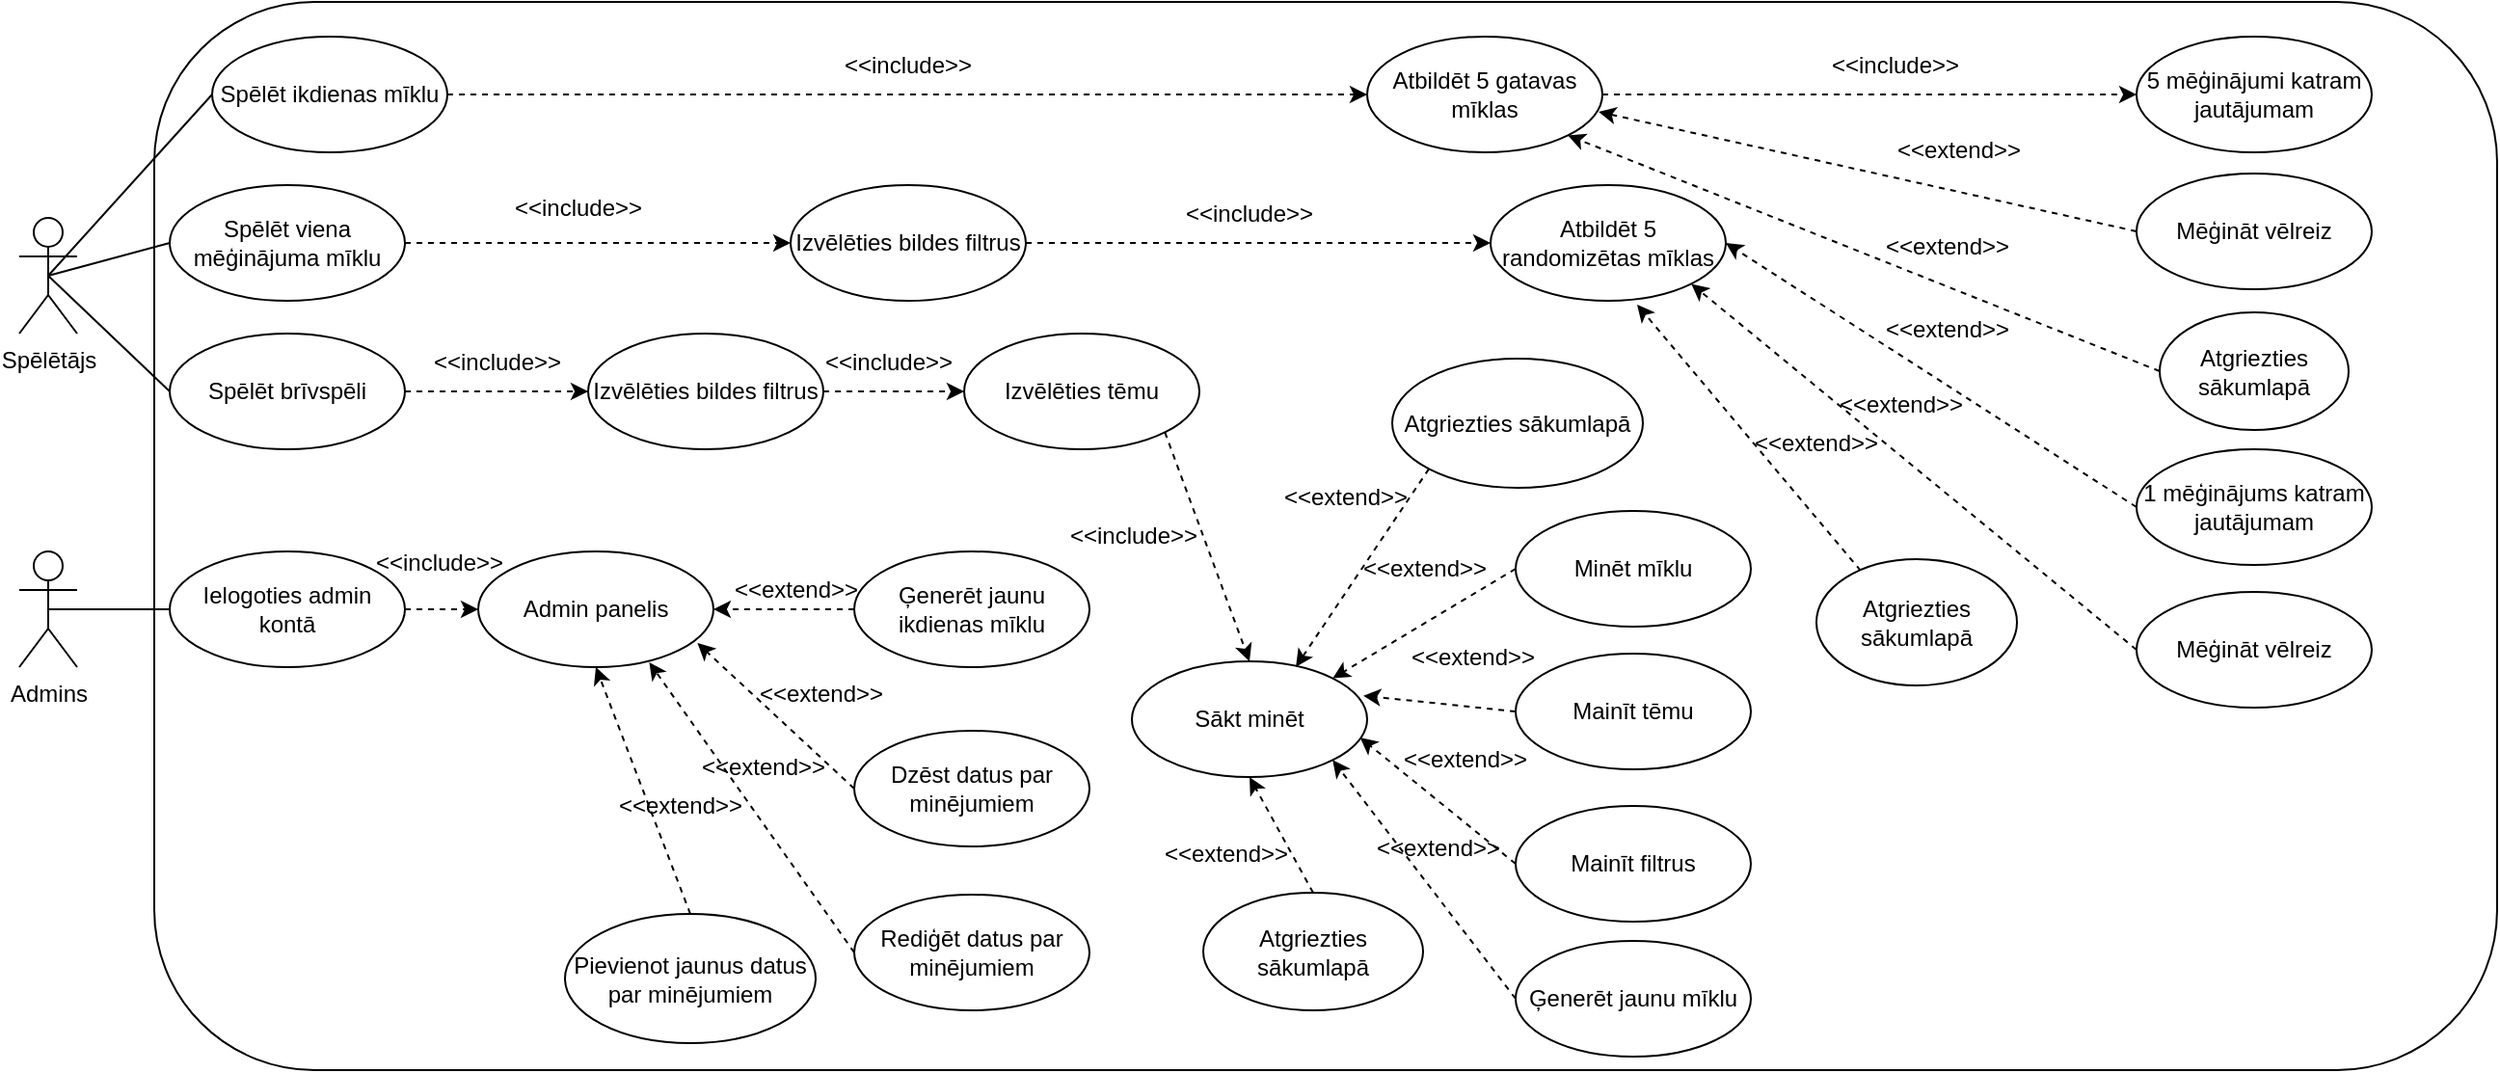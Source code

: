 <mxfile version="23.1.8" type="device">
  <diagram name="Page-1" id="7C-WFBa_drby8j5as7WV">
    <mxGraphModel dx="1304" dy="707" grid="0" gridSize="10" guides="1" tooltips="1" connect="1" arrows="1" fold="1" page="0" pageScale="1" pageWidth="850" pageHeight="1100" math="0" shadow="0">
      <root>
        <mxCell id="0" />
        <mxCell id="1" parent="0" />
        <mxCell id="gzTO_7dKEMfPrGxTYMJ8-1" value="Spēlētājs" style="shape=umlActor;verticalLabelPosition=bottom;verticalAlign=top;html=1;outlineConnect=0;" vertex="1" parent="1">
          <mxGeometry x="78" y="255" width="30" height="60" as="geometry" />
        </mxCell>
        <mxCell id="gzTO_7dKEMfPrGxTYMJ8-3" value="Admins" style="shape=umlActor;verticalLabelPosition=bottom;verticalAlign=top;html=1;outlineConnect=0;" vertex="1" parent="1">
          <mxGeometry x="78" y="428" width="30" height="60" as="geometry" />
        </mxCell>
        <mxCell id="gzTO_7dKEMfPrGxTYMJ8-5" value="" style="rounded=1;whiteSpace=wrap;html=1;" vertex="1" parent="1">
          <mxGeometry x="148" y="143" width="1215" height="554" as="geometry" />
        </mxCell>
        <mxCell id="gzTO_7dKEMfPrGxTYMJ8-31" style="edgeStyle=orthogonalEdgeStyle;rounded=0;orthogonalLoop=1;jettySize=auto;html=1;exitX=1;exitY=0.5;exitDx=0;exitDy=0;entryX=0;entryY=0.5;entryDx=0;entryDy=0;dashed=1;" edge="1" parent="1" source="gzTO_7dKEMfPrGxTYMJ8-12" target="gzTO_7dKEMfPrGxTYMJ8-30">
          <mxGeometry relative="1" as="geometry" />
        </mxCell>
        <mxCell id="gzTO_7dKEMfPrGxTYMJ8-12" value="Spēlēt viena mēģinājuma mīklu" style="ellipse;whiteSpace=wrap;html=1;" vertex="1" parent="1">
          <mxGeometry x="156" y="238" width="122" height="60" as="geometry" />
        </mxCell>
        <mxCell id="gzTO_7dKEMfPrGxTYMJ8-19" style="edgeStyle=orthogonalEdgeStyle;rounded=0;orthogonalLoop=1;jettySize=auto;html=1;exitX=1;exitY=0.5;exitDx=0;exitDy=0;entryX=0;entryY=0.5;entryDx=0;entryDy=0;dashed=1;" edge="1" parent="1" source="gzTO_7dKEMfPrGxTYMJ8-13" target="gzTO_7dKEMfPrGxTYMJ8-16">
          <mxGeometry relative="1" as="geometry" />
        </mxCell>
        <mxCell id="gzTO_7dKEMfPrGxTYMJ8-13" value="Spēlēt ikdienas mīklu" style="ellipse;whiteSpace=wrap;html=1;" vertex="1" parent="1">
          <mxGeometry x="178" y="161" width="122" height="60" as="geometry" />
        </mxCell>
        <mxCell id="gzTO_7dKEMfPrGxTYMJ8-14" value="Spēlēt brīvspēli" style="ellipse;whiteSpace=wrap;html=1;" vertex="1" parent="1">
          <mxGeometry x="156" y="315" width="122" height="60" as="geometry" />
        </mxCell>
        <mxCell id="gzTO_7dKEMfPrGxTYMJ8-15" value="Admin panelis" style="ellipse;whiteSpace=wrap;html=1;" vertex="1" parent="1">
          <mxGeometry x="316" y="428" width="122" height="60" as="geometry" />
        </mxCell>
        <mxCell id="gzTO_7dKEMfPrGxTYMJ8-20" style="edgeStyle=orthogonalEdgeStyle;rounded=0;orthogonalLoop=1;jettySize=auto;html=1;exitX=1;exitY=0.5;exitDx=0;exitDy=0;entryX=0;entryY=0.5;entryDx=0;entryDy=0;dashed=1;" edge="1" parent="1" source="gzTO_7dKEMfPrGxTYMJ8-16" target="gzTO_7dKEMfPrGxTYMJ8-17">
          <mxGeometry relative="1" as="geometry" />
        </mxCell>
        <mxCell id="gzTO_7dKEMfPrGxTYMJ8-16" value="Atbildēt 5 gatavas mīklas" style="ellipse;whiteSpace=wrap;html=1;" vertex="1" parent="1">
          <mxGeometry x="777" y="161" width="122" height="60" as="geometry" />
        </mxCell>
        <mxCell id="gzTO_7dKEMfPrGxTYMJ8-17" value="5 mēģinājumi katram jautājumam" style="ellipse;whiteSpace=wrap;html=1;" vertex="1" parent="1">
          <mxGeometry x="1176" y="161" width="122" height="60" as="geometry" />
        </mxCell>
        <mxCell id="gzTO_7dKEMfPrGxTYMJ8-21" style="rounded=0;orthogonalLoop=1;jettySize=auto;html=1;exitX=0;exitY=0.5;exitDx=0;exitDy=0;entryX=0.984;entryY=0.65;entryDx=0;entryDy=0;dashed=1;entryPerimeter=0;" edge="1" parent="1" source="gzTO_7dKEMfPrGxTYMJ8-18" target="gzTO_7dKEMfPrGxTYMJ8-16">
          <mxGeometry relative="1" as="geometry" />
        </mxCell>
        <mxCell id="gzTO_7dKEMfPrGxTYMJ8-18" value="Mēģināt vēlreiz" style="ellipse;whiteSpace=wrap;html=1;" vertex="1" parent="1">
          <mxGeometry x="1176" y="232" width="122" height="60" as="geometry" />
        </mxCell>
        <mxCell id="gzTO_7dKEMfPrGxTYMJ8-22" value="Atbildēt 5 randomizētas mīklas" style="ellipse;whiteSpace=wrap;html=1;" vertex="1" parent="1">
          <mxGeometry x="841" y="238" width="122" height="60" as="geometry" />
        </mxCell>
        <mxCell id="gzTO_7dKEMfPrGxTYMJ8-27" style="rounded=0;orthogonalLoop=1;jettySize=auto;html=1;exitX=0;exitY=0.5;exitDx=0;exitDy=0;entryX=1;entryY=0.5;entryDx=0;entryDy=0;dashed=1;" edge="1" parent="1" source="gzTO_7dKEMfPrGxTYMJ8-25" target="gzTO_7dKEMfPrGxTYMJ8-22">
          <mxGeometry relative="1" as="geometry" />
        </mxCell>
        <mxCell id="gzTO_7dKEMfPrGxTYMJ8-25" value="1 mēģinājums katram jautājumam" style="ellipse;whiteSpace=wrap;html=1;" vertex="1" parent="1">
          <mxGeometry x="1176" y="375" width="122" height="60" as="geometry" />
        </mxCell>
        <mxCell id="gzTO_7dKEMfPrGxTYMJ8-28" style="rounded=0;orthogonalLoop=1;jettySize=auto;html=1;exitX=0;exitY=0.5;exitDx=0;exitDy=0;entryX=1;entryY=1;entryDx=0;entryDy=0;dashed=1;" edge="1" parent="1" source="gzTO_7dKEMfPrGxTYMJ8-26" target="gzTO_7dKEMfPrGxTYMJ8-22">
          <mxGeometry relative="1" as="geometry" />
        </mxCell>
        <mxCell id="gzTO_7dKEMfPrGxTYMJ8-26" value="Mēģināt vēlreiz" style="ellipse;whiteSpace=wrap;html=1;" vertex="1" parent="1">
          <mxGeometry x="1176" y="449" width="122" height="60" as="geometry" />
        </mxCell>
        <mxCell id="gzTO_7dKEMfPrGxTYMJ8-32" style="edgeStyle=orthogonalEdgeStyle;rounded=0;orthogonalLoop=1;jettySize=auto;html=1;exitX=1;exitY=0.5;exitDx=0;exitDy=0;dashed=1;" edge="1" parent="1" source="gzTO_7dKEMfPrGxTYMJ8-30" target="gzTO_7dKEMfPrGxTYMJ8-22">
          <mxGeometry relative="1" as="geometry" />
        </mxCell>
        <mxCell id="gzTO_7dKEMfPrGxTYMJ8-30" value="Izvēlēties bildes filtrus" style="ellipse;whiteSpace=wrap;html=1;" vertex="1" parent="1">
          <mxGeometry x="478" y="238" width="122" height="60" as="geometry" />
        </mxCell>
        <mxCell id="gzTO_7dKEMfPrGxTYMJ8-33" style="edgeStyle=orthogonalEdgeStyle;rounded=0;orthogonalLoop=1;jettySize=auto;html=1;exitX=1;exitY=0.5;exitDx=0;exitDy=0;entryX=0;entryY=0.5;entryDx=0;entryDy=0;dashed=1;" edge="1" parent="1" target="gzTO_7dKEMfPrGxTYMJ8-36" source="gzTO_7dKEMfPrGxTYMJ8-14">
          <mxGeometry relative="1" as="geometry">
            <mxPoint x="300" y="345" as="sourcePoint" />
          </mxGeometry>
        </mxCell>
        <mxCell id="gzTO_7dKEMfPrGxTYMJ8-46" style="rounded=0;orthogonalLoop=1;jettySize=auto;html=1;exitX=1;exitY=1;exitDx=0;exitDy=0;entryX=0.5;entryY=0;entryDx=0;entryDy=0;dashed=1;" edge="1" parent="1" source="gzTO_7dKEMfPrGxTYMJ8-34" target="gzTO_7dKEMfPrGxTYMJ8-45">
          <mxGeometry relative="1" as="geometry" />
        </mxCell>
        <mxCell id="gzTO_7dKEMfPrGxTYMJ8-34" value="Izvēlēties tēmu" style="ellipse;whiteSpace=wrap;html=1;" vertex="1" parent="1">
          <mxGeometry x="568" y="315" width="122" height="60" as="geometry" />
        </mxCell>
        <mxCell id="gzTO_7dKEMfPrGxTYMJ8-35" style="edgeStyle=orthogonalEdgeStyle;rounded=0;orthogonalLoop=1;jettySize=auto;html=1;exitX=1;exitY=0.5;exitDx=0;exitDy=0;dashed=1;" edge="1" parent="1" source="gzTO_7dKEMfPrGxTYMJ8-36" target="gzTO_7dKEMfPrGxTYMJ8-34">
          <mxGeometry relative="1" as="geometry" />
        </mxCell>
        <mxCell id="gzTO_7dKEMfPrGxTYMJ8-36" value="Izvēlēties bildes filtrus" style="ellipse;whiteSpace=wrap;html=1;" vertex="1" parent="1">
          <mxGeometry x="373" y="315" width="122" height="60" as="geometry" />
        </mxCell>
        <mxCell id="gzTO_7dKEMfPrGxTYMJ8-47" style="rounded=0;orthogonalLoop=1;jettySize=auto;html=1;exitX=0;exitY=0.5;exitDx=0;exitDy=0;entryX=1;entryY=0;entryDx=0;entryDy=0;dashed=1;" edge="1" parent="1" source="gzTO_7dKEMfPrGxTYMJ8-37" target="gzTO_7dKEMfPrGxTYMJ8-45">
          <mxGeometry relative="1" as="geometry" />
        </mxCell>
        <mxCell id="gzTO_7dKEMfPrGxTYMJ8-37" value="Minēt mīklu" style="ellipse;whiteSpace=wrap;html=1;" vertex="1" parent="1">
          <mxGeometry x="854" y="407" width="122" height="60" as="geometry" />
        </mxCell>
        <mxCell id="gzTO_7dKEMfPrGxTYMJ8-48" style="rounded=0;orthogonalLoop=1;jettySize=auto;html=1;exitX=0;exitY=0.5;exitDx=0;exitDy=0;entryX=0.984;entryY=0.297;entryDx=0;entryDy=0;dashed=1;entryPerimeter=0;" edge="1" parent="1" source="gzTO_7dKEMfPrGxTYMJ8-39" target="gzTO_7dKEMfPrGxTYMJ8-45">
          <mxGeometry relative="1" as="geometry" />
        </mxCell>
        <mxCell id="gzTO_7dKEMfPrGxTYMJ8-39" value="Mainīt tēmu" style="ellipse;whiteSpace=wrap;html=1;" vertex="1" parent="1">
          <mxGeometry x="854" y="481" width="122" height="60" as="geometry" />
        </mxCell>
        <mxCell id="gzTO_7dKEMfPrGxTYMJ8-49" style="rounded=0;orthogonalLoop=1;jettySize=auto;html=1;exitX=0;exitY=0.5;exitDx=0;exitDy=0;entryX=0.97;entryY=0.658;entryDx=0;entryDy=0;dashed=1;entryPerimeter=0;" edge="1" parent="1" source="gzTO_7dKEMfPrGxTYMJ8-41" target="gzTO_7dKEMfPrGxTYMJ8-45">
          <mxGeometry relative="1" as="geometry" />
        </mxCell>
        <mxCell id="gzTO_7dKEMfPrGxTYMJ8-41" value="Mainīt filtrus" style="ellipse;whiteSpace=wrap;html=1;" vertex="1" parent="1">
          <mxGeometry x="854" y="560" width="122" height="60" as="geometry" />
        </mxCell>
        <mxCell id="gzTO_7dKEMfPrGxTYMJ8-50" style="rounded=0;orthogonalLoop=1;jettySize=auto;html=1;exitX=0;exitY=0.5;exitDx=0;exitDy=0;entryX=1;entryY=1;entryDx=0;entryDy=0;dashed=1;" edge="1" parent="1" source="gzTO_7dKEMfPrGxTYMJ8-42" target="gzTO_7dKEMfPrGxTYMJ8-45">
          <mxGeometry relative="1" as="geometry" />
        </mxCell>
        <mxCell id="gzTO_7dKEMfPrGxTYMJ8-42" value="Ģenerēt jaunu mīklu" style="ellipse;whiteSpace=wrap;html=1;" vertex="1" parent="1">
          <mxGeometry x="854" y="630" width="122" height="60" as="geometry" />
        </mxCell>
        <mxCell id="gzTO_7dKEMfPrGxTYMJ8-45" value="Sākt minēt" style="ellipse;whiteSpace=wrap;html=1;" vertex="1" parent="1">
          <mxGeometry x="655" y="485" width="122" height="60" as="geometry" />
        </mxCell>
        <mxCell id="gzTO_7dKEMfPrGxTYMJ8-54" style="rounded=0;orthogonalLoop=1;jettySize=auto;html=1;exitX=0;exitY=0.5;exitDx=0;exitDy=0;entryX=1;entryY=0.5;entryDx=0;entryDy=0;dashed=1;" edge="1" parent="1" source="gzTO_7dKEMfPrGxTYMJ8-51" target="gzTO_7dKEMfPrGxTYMJ8-15">
          <mxGeometry relative="1" as="geometry" />
        </mxCell>
        <mxCell id="gzTO_7dKEMfPrGxTYMJ8-51" value="Ģenerēt jaunu ikdienas mīklu" style="ellipse;whiteSpace=wrap;html=1;" vertex="1" parent="1">
          <mxGeometry x="511" y="428" width="122" height="60" as="geometry" />
        </mxCell>
        <mxCell id="gzTO_7dKEMfPrGxTYMJ8-55" style="rounded=0;orthogonalLoop=1;jettySize=auto;html=1;exitX=0;exitY=0.5;exitDx=0;exitDy=0;entryX=0.932;entryY=0.792;entryDx=0;entryDy=0;dashed=1;entryPerimeter=0;" edge="1" parent="1" source="gzTO_7dKEMfPrGxTYMJ8-52" target="gzTO_7dKEMfPrGxTYMJ8-15">
          <mxGeometry relative="1" as="geometry" />
        </mxCell>
        <mxCell id="gzTO_7dKEMfPrGxTYMJ8-52" value="Dzēst datus par minējumiem" style="ellipse;whiteSpace=wrap;html=1;" vertex="1" parent="1">
          <mxGeometry x="511" y="521" width="122" height="60" as="geometry" />
        </mxCell>
        <mxCell id="gzTO_7dKEMfPrGxTYMJ8-56" style="rounded=0;orthogonalLoop=1;jettySize=auto;html=1;exitX=0;exitY=0.5;exitDx=0;exitDy=0;entryX=0.727;entryY=0.958;entryDx=0;entryDy=0;dashed=1;entryPerimeter=0;" edge="1" parent="1" source="gzTO_7dKEMfPrGxTYMJ8-53" target="gzTO_7dKEMfPrGxTYMJ8-15">
          <mxGeometry relative="1" as="geometry" />
        </mxCell>
        <mxCell id="gzTO_7dKEMfPrGxTYMJ8-53" value="Rediģēt datus par minējumiem" style="ellipse;whiteSpace=wrap;html=1;" vertex="1" parent="1">
          <mxGeometry x="511" y="606" width="122" height="60" as="geometry" />
        </mxCell>
        <mxCell id="gzTO_7dKEMfPrGxTYMJ8-58" style="rounded=0;orthogonalLoop=1;jettySize=auto;html=1;exitX=0.5;exitY=0;exitDx=0;exitDy=0;entryX=0.5;entryY=1;entryDx=0;entryDy=0;dashed=1;" edge="1" parent="1" source="gzTO_7dKEMfPrGxTYMJ8-57" target="gzTO_7dKEMfPrGxTYMJ8-15">
          <mxGeometry relative="1" as="geometry" />
        </mxCell>
        <mxCell id="gzTO_7dKEMfPrGxTYMJ8-57" value="Pievienot jaunus datus par minējumiem" style="ellipse;whiteSpace=wrap;html=1;" vertex="1" parent="1">
          <mxGeometry x="361" y="616" width="130" height="67" as="geometry" />
        </mxCell>
        <mxCell id="gzTO_7dKEMfPrGxTYMJ8-61" style="rounded=0;orthogonalLoop=1;jettySize=auto;html=1;exitX=0.5;exitY=0;exitDx=0;exitDy=0;entryX=0.5;entryY=1;entryDx=0;entryDy=0;dashed=1;" edge="1" parent="1" source="gzTO_7dKEMfPrGxTYMJ8-60" target="gzTO_7dKEMfPrGxTYMJ8-45">
          <mxGeometry relative="1" as="geometry" />
        </mxCell>
        <mxCell id="gzTO_7dKEMfPrGxTYMJ8-60" value="Atgriezties sākumlapā" style="ellipse;whiteSpace=wrap;html=1;" vertex="1" parent="1">
          <mxGeometry x="692" y="605" width="114" height="61" as="geometry" />
        </mxCell>
        <mxCell id="gzTO_7dKEMfPrGxTYMJ8-62" value="Atgriezties sākumlapā" style="ellipse;whiteSpace=wrap;html=1;" vertex="1" parent="1">
          <mxGeometry x="790" y="328" width="130" height="67" as="geometry" />
        </mxCell>
        <mxCell id="gzTO_7dKEMfPrGxTYMJ8-63" style="rounded=0;orthogonalLoop=1;jettySize=auto;html=1;exitX=0;exitY=1;exitDx=0;exitDy=0;entryX=0.697;entryY=0.047;entryDx=0;entryDy=0;entryPerimeter=0;dashed=1;" edge="1" parent="1" source="gzTO_7dKEMfPrGxTYMJ8-62" target="gzTO_7dKEMfPrGxTYMJ8-45">
          <mxGeometry relative="1" as="geometry" />
        </mxCell>
        <mxCell id="gzTO_7dKEMfPrGxTYMJ8-66" style="rounded=0;orthogonalLoop=1;jettySize=auto;html=1;exitX=0.221;exitY=0.092;exitDx=0;exitDy=0;entryX=0.623;entryY=1.033;entryDx=0;entryDy=0;dashed=1;exitPerimeter=0;entryPerimeter=0;" edge="1" parent="1" source="gzTO_7dKEMfPrGxTYMJ8-65" target="gzTO_7dKEMfPrGxTYMJ8-22">
          <mxGeometry relative="1" as="geometry" />
        </mxCell>
        <mxCell id="gzTO_7dKEMfPrGxTYMJ8-65" value="Atgriezties sākumlapā" style="ellipse;whiteSpace=wrap;html=1;" vertex="1" parent="1">
          <mxGeometry x="1010" y="432" width="104" height="65.5" as="geometry" />
        </mxCell>
        <mxCell id="gzTO_7dKEMfPrGxTYMJ8-67" value="Atgriezties sākumlapā" style="ellipse;whiteSpace=wrap;html=1;" vertex="1" parent="1">
          <mxGeometry x="1188" y="304" width="98" height="61" as="geometry" />
        </mxCell>
        <mxCell id="gzTO_7dKEMfPrGxTYMJ8-68" style="rounded=0;orthogonalLoop=1;jettySize=auto;html=1;exitX=0;exitY=0.5;exitDx=0;exitDy=0;entryX=1;entryY=1;entryDx=0;entryDy=0;dashed=1;" edge="1" parent="1" source="gzTO_7dKEMfPrGxTYMJ8-67" target="gzTO_7dKEMfPrGxTYMJ8-16">
          <mxGeometry relative="1" as="geometry" />
        </mxCell>
        <mxCell id="gzTO_7dKEMfPrGxTYMJ8-70" value="&amp;lt;&amp;lt;include&amp;gt;&amp;gt;" style="text;html=1;align=center;verticalAlign=middle;whiteSpace=wrap;rounded=0;" vertex="1" parent="1">
          <mxGeometry x="509" y="161" width="60" height="30" as="geometry" />
        </mxCell>
        <mxCell id="gzTO_7dKEMfPrGxTYMJ8-71" value="&amp;lt;&amp;lt;include&amp;gt;&amp;gt;" style="text;html=1;align=center;verticalAlign=middle;whiteSpace=wrap;rounded=0;" vertex="1" parent="1">
          <mxGeometry x="338" y="235" width="60" height="30" as="geometry" />
        </mxCell>
        <mxCell id="gzTO_7dKEMfPrGxTYMJ8-72" value="&amp;lt;&amp;lt;include&amp;gt;&amp;gt;" style="text;html=1;align=center;verticalAlign=middle;whiteSpace=wrap;rounded=0;" vertex="1" parent="1">
          <mxGeometry x="686" y="238" width="60" height="30" as="geometry" />
        </mxCell>
        <mxCell id="gzTO_7dKEMfPrGxTYMJ8-73" value="&amp;lt;&amp;lt;include&amp;gt;&amp;gt;" style="text;html=1;align=center;verticalAlign=middle;whiteSpace=wrap;rounded=0;" vertex="1" parent="1">
          <mxGeometry x="296" y="315" width="60" height="30" as="geometry" />
        </mxCell>
        <mxCell id="gzTO_7dKEMfPrGxTYMJ8-74" value="&amp;lt;&amp;lt;include&amp;gt;&amp;gt;" style="text;html=1;align=center;verticalAlign=middle;whiteSpace=wrap;rounded=0;" vertex="1" parent="1">
          <mxGeometry x="499" y="315" width="60" height="30" as="geometry" />
        </mxCell>
        <mxCell id="gzTO_7dKEMfPrGxTYMJ8-75" value="&amp;lt;&amp;lt;include&amp;gt;&amp;gt;" style="text;html=1;align=center;verticalAlign=middle;whiteSpace=wrap;rounded=0;" vertex="1" parent="1">
          <mxGeometry x="626" y="405" width="60" height="30" as="geometry" />
        </mxCell>
        <mxCell id="gzTO_7dKEMfPrGxTYMJ8-76" value="&amp;lt;&amp;lt;include&amp;gt;&amp;gt;" style="text;html=1;align=center;verticalAlign=middle;whiteSpace=wrap;rounded=0;" vertex="1" parent="1">
          <mxGeometry x="1021" y="161" width="60" height="30" as="geometry" />
        </mxCell>
        <mxCell id="gzTO_7dKEMfPrGxTYMJ8-77" value="&amp;lt;&amp;lt;extend&amp;gt;&amp;gt;" style="text;html=1;align=center;verticalAlign=middle;whiteSpace=wrap;rounded=0;" vertex="1" parent="1">
          <mxGeometry x="1054" y="205" width="60" height="30" as="geometry" />
        </mxCell>
        <mxCell id="gzTO_7dKEMfPrGxTYMJ8-78" value="&amp;lt;&amp;lt;extend&amp;gt;&amp;gt;" style="text;html=1;align=center;verticalAlign=middle;whiteSpace=wrap;rounded=0;" vertex="1" parent="1">
          <mxGeometry x="1048" y="255" width="60" height="30" as="geometry" />
        </mxCell>
        <mxCell id="gzTO_7dKEMfPrGxTYMJ8-79" value="&amp;lt;&amp;lt;extend&amp;gt;&amp;gt;" style="text;html=1;align=center;verticalAlign=middle;whiteSpace=wrap;rounded=0;" vertex="1" parent="1">
          <mxGeometry x="1048" y="298" width="60" height="30" as="geometry" />
        </mxCell>
        <mxCell id="gzTO_7dKEMfPrGxTYMJ8-80" value="&amp;lt;&amp;lt;extend&amp;gt;&amp;gt;" style="text;html=1;align=center;verticalAlign=middle;whiteSpace=wrap;rounded=0;" vertex="1" parent="1">
          <mxGeometry x="1024" y="337" width="60" height="30" as="geometry" />
        </mxCell>
        <mxCell id="gzTO_7dKEMfPrGxTYMJ8-81" value="&amp;lt;&amp;lt;extend&amp;gt;&amp;gt;" style="text;html=1;align=center;verticalAlign=middle;whiteSpace=wrap;rounded=0;" vertex="1" parent="1">
          <mxGeometry x="980" y="357" width="60" height="30" as="geometry" />
        </mxCell>
        <mxCell id="gzTO_7dKEMfPrGxTYMJ8-82" value="&amp;lt;&amp;lt;extend&amp;gt;&amp;gt;" style="text;html=1;align=center;verticalAlign=middle;whiteSpace=wrap;rounded=0;" vertex="1" parent="1">
          <mxGeometry x="736" y="385" width="60" height="30" as="geometry" />
        </mxCell>
        <mxCell id="gzTO_7dKEMfPrGxTYMJ8-83" value="&amp;lt;&amp;lt;extend&amp;gt;&amp;gt;" style="text;html=1;align=center;verticalAlign=middle;whiteSpace=wrap;rounded=0;" vertex="1" parent="1">
          <mxGeometry x="777" y="422" width="60" height="30" as="geometry" />
        </mxCell>
        <mxCell id="gzTO_7dKEMfPrGxTYMJ8-84" value="&amp;lt;&amp;lt;extend&amp;gt;&amp;gt;" style="text;html=1;align=center;verticalAlign=middle;whiteSpace=wrap;rounded=0;" vertex="1" parent="1">
          <mxGeometry x="802" y="467.5" width="60" height="30" as="geometry" />
        </mxCell>
        <mxCell id="gzTO_7dKEMfPrGxTYMJ8-85" value="&amp;lt;&amp;lt;extend&amp;gt;&amp;gt;" style="text;html=1;align=center;verticalAlign=middle;whiteSpace=wrap;rounded=0;" vertex="1" parent="1">
          <mxGeometry x="798" y="521" width="60" height="30" as="geometry" />
        </mxCell>
        <mxCell id="gzTO_7dKEMfPrGxTYMJ8-86" value="&amp;lt;&amp;lt;extend&amp;gt;&amp;gt;" style="text;html=1;align=center;verticalAlign=middle;whiteSpace=wrap;rounded=0;" vertex="1" parent="1">
          <mxGeometry x="784" y="567" width="60" height="30" as="geometry" />
        </mxCell>
        <mxCell id="gzTO_7dKEMfPrGxTYMJ8-87" value="&amp;lt;&amp;lt;extend&amp;gt;&amp;gt;" style="text;html=1;align=center;verticalAlign=middle;whiteSpace=wrap;rounded=0;" vertex="1" parent="1">
          <mxGeometry x="674" y="570" width="60" height="30" as="geometry" />
        </mxCell>
        <mxCell id="gzTO_7dKEMfPrGxTYMJ8-88" value="&amp;lt;&amp;lt;extend&amp;gt;&amp;gt;" style="text;html=1;align=center;verticalAlign=middle;whiteSpace=wrap;rounded=0;" vertex="1" parent="1">
          <mxGeometry x="451" y="433" width="60" height="30" as="geometry" />
        </mxCell>
        <mxCell id="gzTO_7dKEMfPrGxTYMJ8-89" value="&amp;lt;&amp;lt;extend&amp;gt;&amp;gt;" style="text;html=1;align=center;verticalAlign=middle;whiteSpace=wrap;rounded=0;" vertex="1" parent="1">
          <mxGeometry x="464" y="487" width="60" height="30" as="geometry" />
        </mxCell>
        <mxCell id="gzTO_7dKEMfPrGxTYMJ8-90" value="&amp;lt;&amp;lt;extend&amp;gt;&amp;gt;" style="text;html=1;align=center;verticalAlign=middle;whiteSpace=wrap;rounded=0;" vertex="1" parent="1">
          <mxGeometry x="434" y="525" width="60" height="30" as="geometry" />
        </mxCell>
        <mxCell id="gzTO_7dKEMfPrGxTYMJ8-91" value="&amp;lt;&amp;lt;extend&amp;gt;&amp;gt;" style="text;html=1;align=center;verticalAlign=middle;whiteSpace=wrap;rounded=0;" vertex="1" parent="1">
          <mxGeometry x="391" y="545" width="60" height="30" as="geometry" />
        </mxCell>
        <mxCell id="gzTO_7dKEMfPrGxTYMJ8-93" style="edgeStyle=orthogonalEdgeStyle;rounded=0;orthogonalLoop=1;jettySize=auto;html=1;exitX=1;exitY=0.5;exitDx=0;exitDy=0;entryX=0;entryY=0.5;entryDx=0;entryDy=0;dashed=1;" edge="1" parent="1" source="gzTO_7dKEMfPrGxTYMJ8-92" target="gzTO_7dKEMfPrGxTYMJ8-15">
          <mxGeometry relative="1" as="geometry" />
        </mxCell>
        <mxCell id="gzTO_7dKEMfPrGxTYMJ8-92" value="Ielogoties admin kontā" style="ellipse;whiteSpace=wrap;html=1;" vertex="1" parent="1">
          <mxGeometry x="156" y="428" width="122" height="60" as="geometry" />
        </mxCell>
        <mxCell id="gzTO_7dKEMfPrGxTYMJ8-94" value="&amp;lt;&amp;lt;include&amp;gt;&amp;gt;" style="text;html=1;align=center;verticalAlign=middle;whiteSpace=wrap;rounded=0;" vertex="1" parent="1">
          <mxGeometry x="266" y="419" width="60" height="30" as="geometry" />
        </mxCell>
        <mxCell id="gzTO_7dKEMfPrGxTYMJ8-96" style="rounded=0;orthogonalLoop=1;jettySize=auto;html=1;exitX=0;exitY=0.5;exitDx=0;exitDy=0;entryX=0.5;entryY=0.5;entryDx=0;entryDy=0;entryPerimeter=0;endArrow=none;endFill=0;" edge="1" parent="1" source="gzTO_7dKEMfPrGxTYMJ8-13" target="gzTO_7dKEMfPrGxTYMJ8-1">
          <mxGeometry relative="1" as="geometry" />
        </mxCell>
        <mxCell id="gzTO_7dKEMfPrGxTYMJ8-97" style="rounded=0;orthogonalLoop=1;jettySize=auto;html=1;exitX=0;exitY=0.5;exitDx=0;exitDy=0;entryX=0.5;entryY=0.5;entryDx=0;entryDy=0;entryPerimeter=0;endArrow=none;endFill=0;" edge="1" parent="1" source="gzTO_7dKEMfPrGxTYMJ8-12" target="gzTO_7dKEMfPrGxTYMJ8-1">
          <mxGeometry relative="1" as="geometry" />
        </mxCell>
        <mxCell id="gzTO_7dKEMfPrGxTYMJ8-99" style="rounded=0;orthogonalLoop=1;jettySize=auto;html=1;exitX=0;exitY=0.5;exitDx=0;exitDy=0;entryX=0.5;entryY=0.5;entryDx=0;entryDy=0;entryPerimeter=0;endArrow=none;endFill=0;" edge="1" parent="1" source="gzTO_7dKEMfPrGxTYMJ8-14" target="gzTO_7dKEMfPrGxTYMJ8-1">
          <mxGeometry relative="1" as="geometry" />
        </mxCell>
        <mxCell id="gzTO_7dKEMfPrGxTYMJ8-100" style="rounded=0;orthogonalLoop=1;jettySize=auto;html=1;exitX=0;exitY=0.5;exitDx=0;exitDy=0;entryX=0.5;entryY=0.5;entryDx=0;entryDy=0;entryPerimeter=0;endArrow=none;endFill=0;" edge="1" parent="1" source="gzTO_7dKEMfPrGxTYMJ8-92" target="gzTO_7dKEMfPrGxTYMJ8-3">
          <mxGeometry relative="1" as="geometry" />
        </mxCell>
      </root>
    </mxGraphModel>
  </diagram>
</mxfile>
